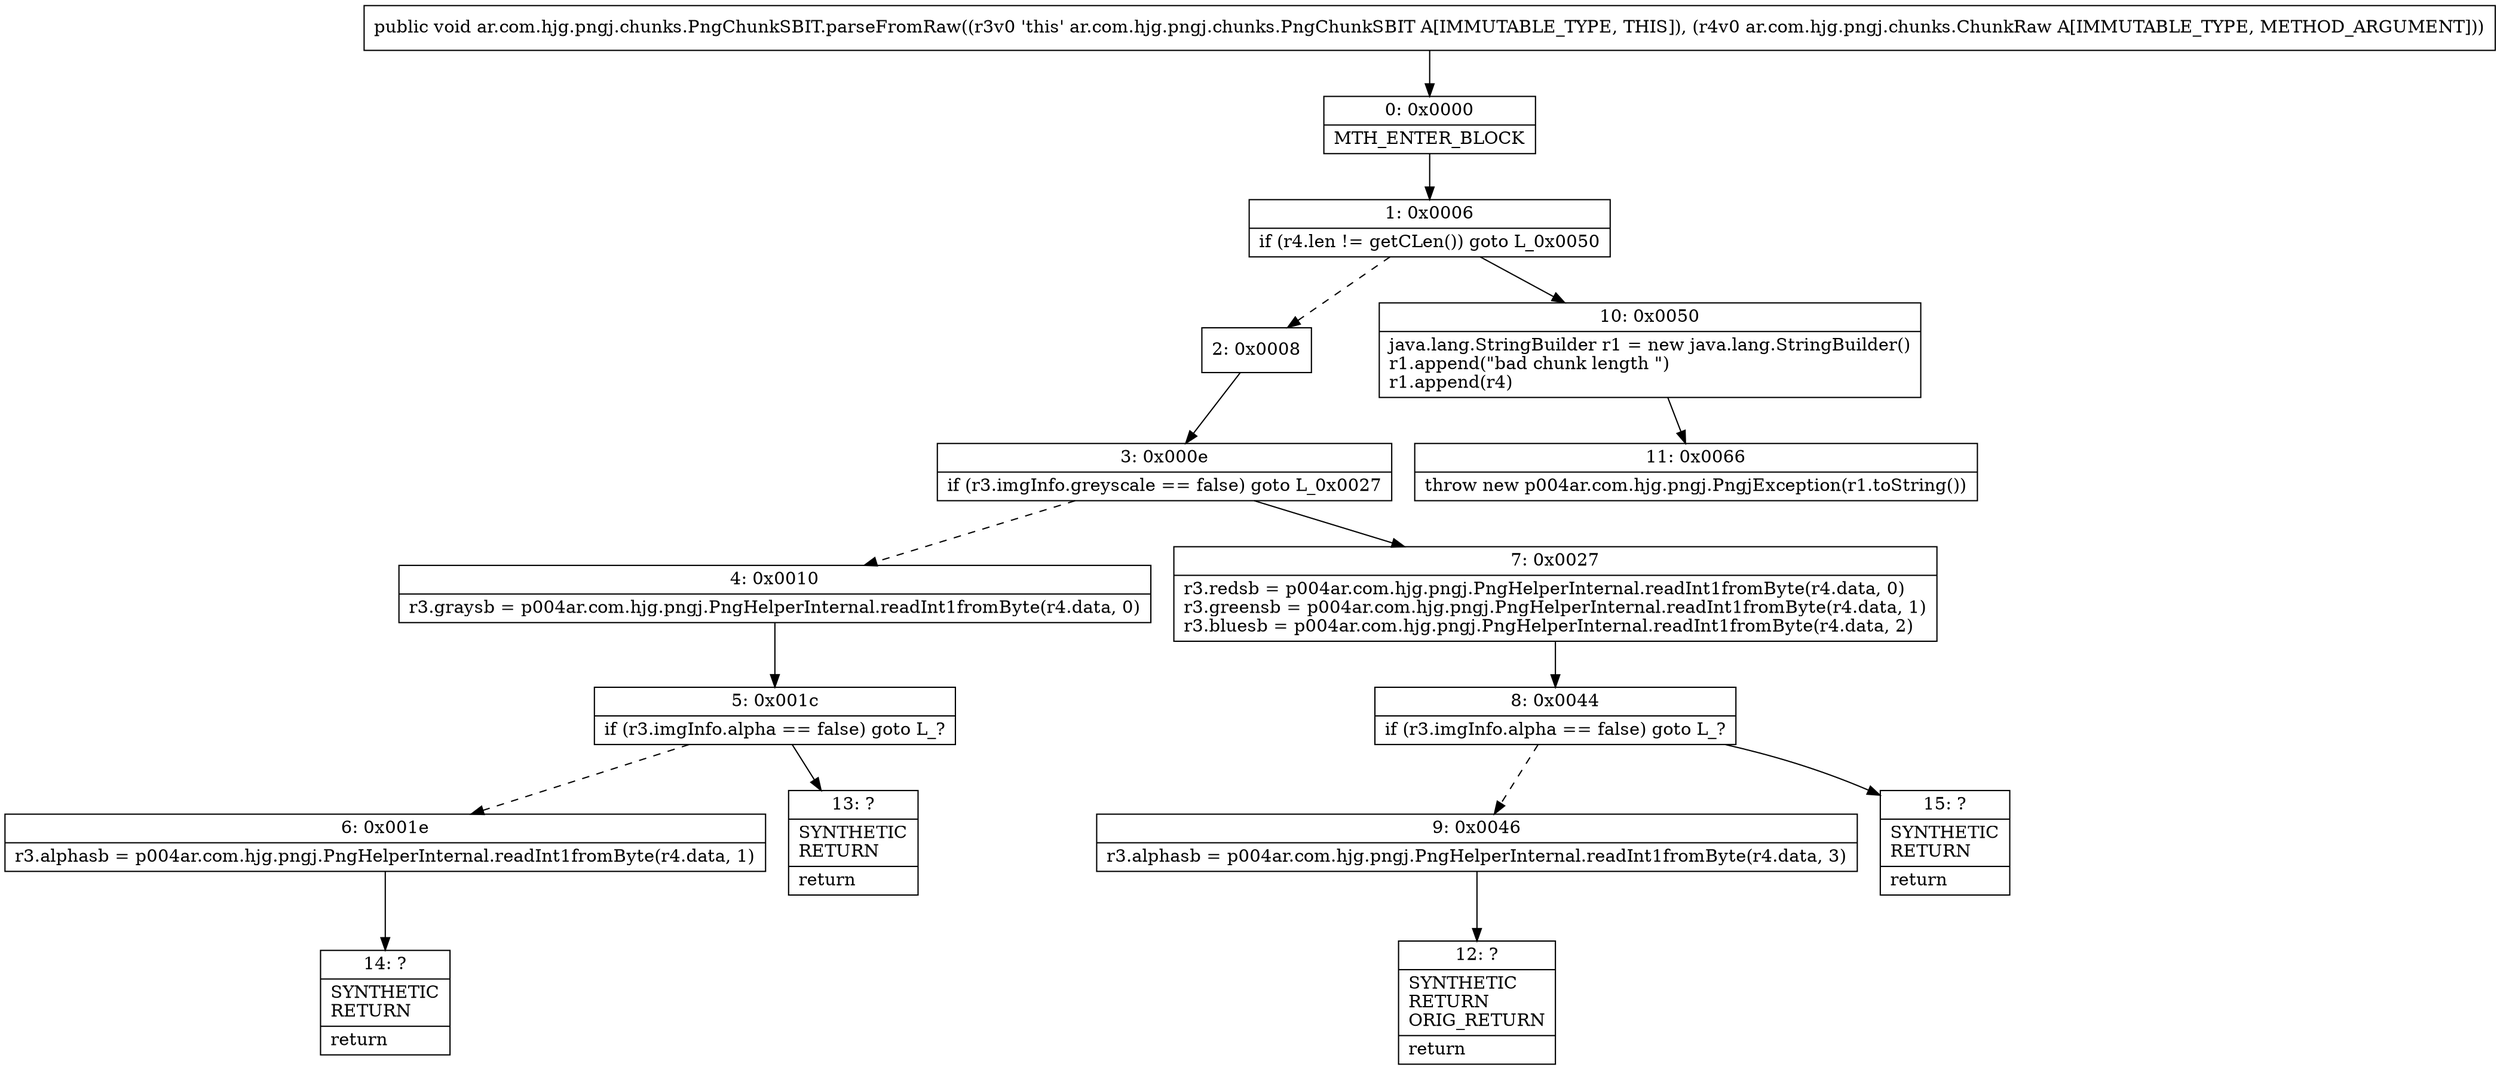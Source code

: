 digraph "CFG forar.com.hjg.pngj.chunks.PngChunkSBIT.parseFromRaw(Lar\/com\/hjg\/pngj\/chunks\/ChunkRaw;)V" {
Node_0 [shape=record,label="{0\:\ 0x0000|MTH_ENTER_BLOCK\l}"];
Node_1 [shape=record,label="{1\:\ 0x0006|if (r4.len != getCLen()) goto L_0x0050\l}"];
Node_2 [shape=record,label="{2\:\ 0x0008}"];
Node_3 [shape=record,label="{3\:\ 0x000e|if (r3.imgInfo.greyscale == false) goto L_0x0027\l}"];
Node_4 [shape=record,label="{4\:\ 0x0010|r3.graysb = p004ar.com.hjg.pngj.PngHelperInternal.readInt1fromByte(r4.data, 0)\l}"];
Node_5 [shape=record,label="{5\:\ 0x001c|if (r3.imgInfo.alpha == false) goto L_?\l}"];
Node_6 [shape=record,label="{6\:\ 0x001e|r3.alphasb = p004ar.com.hjg.pngj.PngHelperInternal.readInt1fromByte(r4.data, 1)\l}"];
Node_7 [shape=record,label="{7\:\ 0x0027|r3.redsb = p004ar.com.hjg.pngj.PngHelperInternal.readInt1fromByte(r4.data, 0)\lr3.greensb = p004ar.com.hjg.pngj.PngHelperInternal.readInt1fromByte(r4.data, 1)\lr3.bluesb = p004ar.com.hjg.pngj.PngHelperInternal.readInt1fromByte(r4.data, 2)\l}"];
Node_8 [shape=record,label="{8\:\ 0x0044|if (r3.imgInfo.alpha == false) goto L_?\l}"];
Node_9 [shape=record,label="{9\:\ 0x0046|r3.alphasb = p004ar.com.hjg.pngj.PngHelperInternal.readInt1fromByte(r4.data, 3)\l}"];
Node_10 [shape=record,label="{10\:\ 0x0050|java.lang.StringBuilder r1 = new java.lang.StringBuilder()\lr1.append(\"bad chunk length \")\lr1.append(r4)\l}"];
Node_11 [shape=record,label="{11\:\ 0x0066|throw new p004ar.com.hjg.pngj.PngjException(r1.toString())\l}"];
Node_12 [shape=record,label="{12\:\ ?|SYNTHETIC\lRETURN\lORIG_RETURN\l|return\l}"];
Node_13 [shape=record,label="{13\:\ ?|SYNTHETIC\lRETURN\l|return\l}"];
Node_14 [shape=record,label="{14\:\ ?|SYNTHETIC\lRETURN\l|return\l}"];
Node_15 [shape=record,label="{15\:\ ?|SYNTHETIC\lRETURN\l|return\l}"];
MethodNode[shape=record,label="{public void ar.com.hjg.pngj.chunks.PngChunkSBIT.parseFromRaw((r3v0 'this' ar.com.hjg.pngj.chunks.PngChunkSBIT A[IMMUTABLE_TYPE, THIS]), (r4v0 ar.com.hjg.pngj.chunks.ChunkRaw A[IMMUTABLE_TYPE, METHOD_ARGUMENT])) }"];
MethodNode -> Node_0;
Node_0 -> Node_1;
Node_1 -> Node_2[style=dashed];
Node_1 -> Node_10;
Node_2 -> Node_3;
Node_3 -> Node_4[style=dashed];
Node_3 -> Node_7;
Node_4 -> Node_5;
Node_5 -> Node_6[style=dashed];
Node_5 -> Node_13;
Node_6 -> Node_14;
Node_7 -> Node_8;
Node_8 -> Node_9[style=dashed];
Node_8 -> Node_15;
Node_9 -> Node_12;
Node_10 -> Node_11;
}

